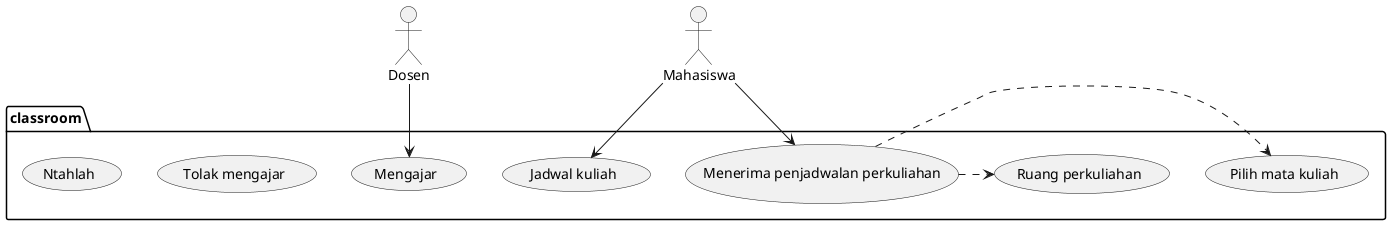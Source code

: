 @startuml Kampus

actor Dosen as ds  
actor Mahasiswa as mhs 

package classroom{
    usecase "Menerima penjadwalan perkuliahan" as U1
    usecase "Pilih mata kuliah" as U2
    usecase "Ruang perkuliahan" as U3
    usecase "Jadwal kuliah" as U4
    usecase "Mengajar" as U5
    usecase "Tolak mengajar" as U6
    usecase "Ntahlah" as U7
}

mhs --> U1
U1 .> U2
U1 .> U3
mhs --> U4
ds --> U5
